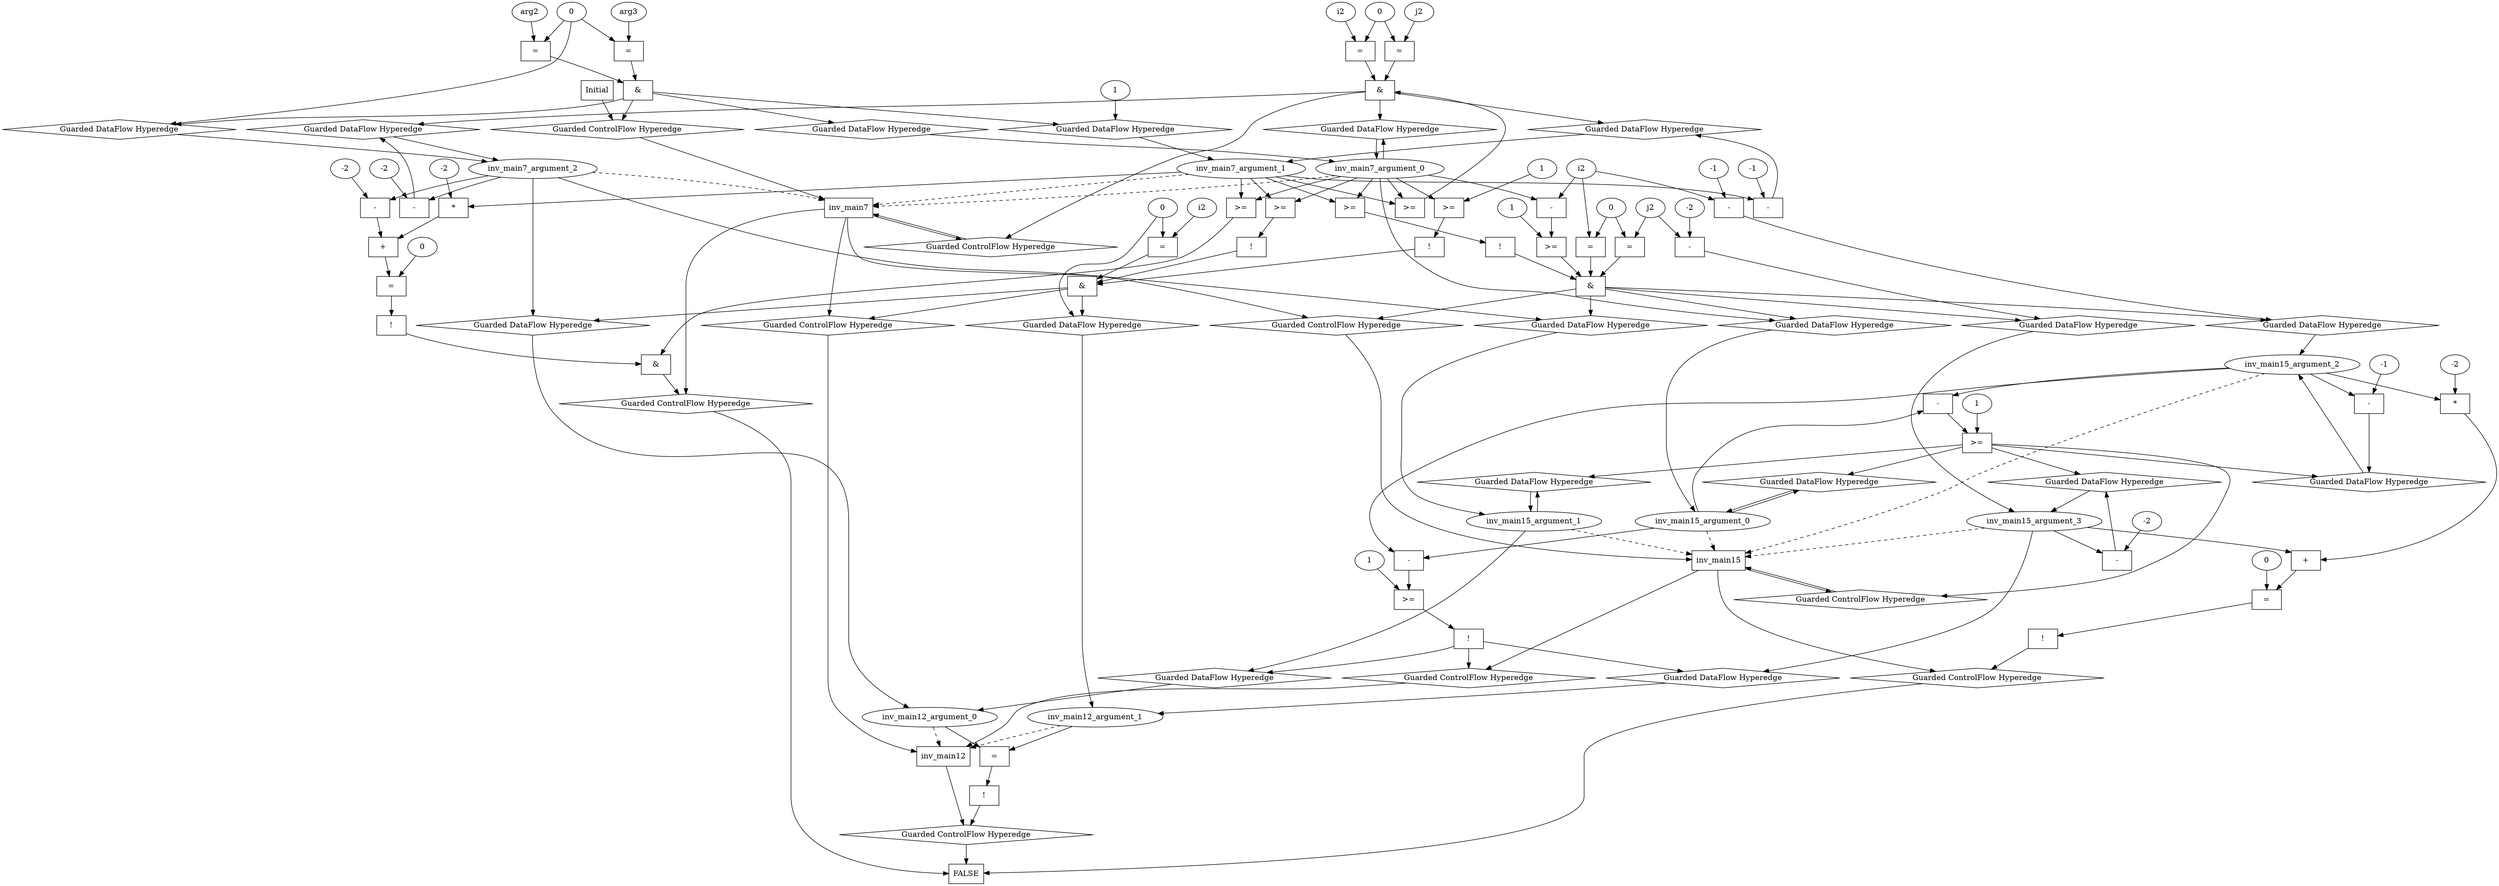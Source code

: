 digraph dag {
inv_main12 [label="inv_main12" shape="rect"];
inv_main15 [label="inv_main15" shape="rect"];
inv_main7 [label="inv_main7" shape="rect"];
FALSE [label="FALSE" shape="rect"];
Initial [label="Initial" shape="rect"];
ControlFowHyperEdge_0 [label="Guarded ControlFlow Hyperedge" shape="diamond"];
Initial -> ControlFowHyperEdge_0[label=""]
ControlFowHyperEdge_0 -> inv_main7[label=""]
ControlFowHyperEdge_1 [label="Guarded ControlFlow Hyperedge" shape="diamond"];
inv_main7 -> ControlFowHyperEdge_1[label=""]
ControlFowHyperEdge_1 -> inv_main7[label=""]
ControlFowHyperEdge_2 [label="Guarded ControlFlow Hyperedge" shape="diamond"];
inv_main7 -> ControlFowHyperEdge_2[label=""]
ControlFowHyperEdge_2 -> inv_main12[label=""]
ControlFowHyperEdge_3 [label="Guarded ControlFlow Hyperedge" shape="diamond"];
inv_main7 -> ControlFowHyperEdge_3[label=""]
ControlFowHyperEdge_3 -> inv_main15[label=""]
ControlFowHyperEdge_4 [label="Guarded ControlFlow Hyperedge" shape="diamond"];
inv_main15 -> ControlFowHyperEdge_4[label=""]
ControlFowHyperEdge_4 -> inv_main12[label=""]
ControlFowHyperEdge_5 [label="Guarded ControlFlow Hyperedge" shape="diamond"];
inv_main15 -> ControlFowHyperEdge_5[label=""]
ControlFowHyperEdge_5 -> inv_main15[label=""]
ControlFowHyperEdge_6 [label="Guarded ControlFlow Hyperedge" shape="diamond"];
inv_main7 -> ControlFowHyperEdge_6[label=""]
ControlFowHyperEdge_6 -> FALSE[label=""]
ControlFowHyperEdge_7 [label="Guarded ControlFlow Hyperedge" shape="diamond"];
inv_main15 -> ControlFowHyperEdge_7[label=""]
ControlFowHyperEdge_7 -> FALSE[label=""]
ControlFowHyperEdge_8 [label="Guarded ControlFlow Hyperedge" shape="diamond"];
inv_main12 -> ControlFowHyperEdge_8[label=""]
ControlFowHyperEdge_8 -> FALSE[label=""]
inv_main7_argument_0 [label="inv_main7_argument_0" shape="oval"];
inv_main7_argument_0 -> inv_main7[label="" style="dashed"]
inv_main7_argument_1 [label="inv_main7_argument_1" shape="oval"];
inv_main7_argument_1 -> inv_main7[label="" style="dashed"]
inv_main7_argument_2 [label="inv_main7_argument_2" shape="oval"];
inv_main7_argument_2 -> inv_main7[label="" style="dashed"]
inv_main12_argument_0 [label="inv_main12_argument_0" shape="oval"];
inv_main12_argument_0 -> inv_main12[label="" style="dashed"]
inv_main12_argument_1 [label="inv_main12_argument_1" shape="oval"];
inv_main12_argument_1 -> inv_main12[label="" style="dashed"]
inv_main15_argument_0 [label="inv_main15_argument_0" shape="oval"];
inv_main15_argument_0 -> inv_main15[label="" style="dashed"]
inv_main15_argument_1 [label="inv_main15_argument_1" shape="oval"];
inv_main15_argument_1 -> inv_main15[label="" style="dashed"]
inv_main15_argument_2 [label="inv_main15_argument_2" shape="oval"];
inv_main15_argument_2 -> inv_main15[label="" style="dashed"]
inv_main15_argument_3 [label="inv_main15_argument_3" shape="oval"];
inv_main15_argument_3 -> inv_main15[label="" style="dashed"]

xxxinv_main7___Initial_0xxx_and [label="&" shape="rect"];
xxxinv_main7___Initial_0xxxguard_0_node_0 [label="=" shape="rect"];
xxxinv_main7___Initial_0xxxguard_0_node_2 [label="arg2"];
xxxinv_main7___Initial_0xxxdataFlow1_node_0->xxxinv_main7___Initial_0xxxguard_0_node_0
xxxinv_main7___Initial_0xxxguard_0_node_2->xxxinv_main7___Initial_0xxxguard_0_node_0

xxxinv_main7___Initial_0xxxguard_0_node_0->xxxinv_main7___Initial_0xxx_and [label=""];
xxxinv_main7___Initial_0xxxguard1_node_0 [label="=" shape="rect"];
xxxinv_main7___Initial_0xxxguard1_node_2 [label="arg3"];
xxxinv_main7___Initial_0xxxdataFlow1_node_0->xxxinv_main7___Initial_0xxxguard1_node_0
xxxinv_main7___Initial_0xxxguard1_node_2->xxxinv_main7___Initial_0xxxguard1_node_0

xxxinv_main7___Initial_0xxxguard1_node_0->xxxinv_main7___Initial_0xxx_and [label=""];
xxxinv_main7___Initial_0xxx_and->ControlFowHyperEdge_0 [label=""];
xxxinv_main7___Initial_0xxxdataFlow_0_node_0 [label="1"];

xxxinv_main7___Initial_0xxxdataFlow_0_node_0->DataFowHyperEdge_0_inv_main7_argument_1 [label=""];
xxxinv_main7___Initial_0xxxdataFlow1_node_0 [label="0"];

xxxinv_main7___Initial_0xxxdataFlow1_node_0->DataFowHyperEdge_0_inv_main7_argument_2 [label=""];
xxxinv_main7___inv_main7_1xxx_and [label="&" shape="rect"];
xxxinv_main7___inv_main7_1xxxguard_0_node_0 [label=">=" shape="rect"];
inv_main7_argument_0->xxxinv_main7___inv_main7_1xxxguard_0_node_0
inv_main7_argument_1->xxxinv_main7___inv_main7_1xxxguard_0_node_0

xxxinv_main7___inv_main7_1xxxguard_0_node_0->xxxinv_main7___inv_main7_1xxx_and [label=""];
xxxinv_main7___inv_main7_1xxxguard1_node_0 [label="=" shape="rect"];
xxxinv_main7___inv_main7_1xxxguard1_node_1 [label="i2"];
xxxinv_main7___inv_main7_1xxxguard1_node_2 [label="0"];
xxxinv_main7___inv_main7_1xxxguard1_node_1->xxxinv_main7___inv_main7_1xxxguard1_node_0
xxxinv_main7___inv_main7_1xxxguard1_node_2->xxxinv_main7___inv_main7_1xxxguard1_node_0

xxxinv_main7___inv_main7_1xxxguard1_node_0->xxxinv_main7___inv_main7_1xxx_and [label=""];
xxxinv_main7___inv_main7_1xxxguard2_node_0 [label="=" shape="rect"];
xxxinv_main7___inv_main7_1xxxguard2_node_1 [label="j2"];
xxxinv_main7___inv_main7_1xxxguard2_node_1->xxxinv_main7___inv_main7_1xxxguard2_node_0
xxxinv_main7___inv_main7_1xxxguard1_node_2->xxxinv_main7___inv_main7_1xxxguard2_node_0

xxxinv_main7___inv_main7_1xxxguard2_node_0->xxxinv_main7___inv_main7_1xxx_and [label=""];
xxxinv_main7___inv_main7_1xxx_and->ControlFowHyperEdge_1 [label=""];
xxxinv_main7___inv_main7_1xxxdataFlow_0_node_0 [label="-" shape="rect"];
xxxinv_main7___inv_main7_1xxxdataFlow_0_node_2 [label="-1"];
inv_main7_argument_1->xxxinv_main7___inv_main7_1xxxdataFlow_0_node_0
xxxinv_main7___inv_main7_1xxxdataFlow_0_node_2->xxxinv_main7___inv_main7_1xxxdataFlow_0_node_0

xxxinv_main7___inv_main7_1xxxdataFlow_0_node_0->DataFowHyperEdge_1_inv_main7_argument_1 [label=""];
xxxinv_main7___inv_main7_1xxxdataFlow1_node_0 [label="-" shape="rect"];
xxxinv_main7___inv_main7_1xxxdataFlow1_node_2 [label="-2"];
inv_main7_argument_2->xxxinv_main7___inv_main7_1xxxdataFlow1_node_0
xxxinv_main7___inv_main7_1xxxdataFlow1_node_2->xxxinv_main7___inv_main7_1xxxdataFlow1_node_0

xxxinv_main7___inv_main7_1xxxdataFlow1_node_0->DataFowHyperEdge_1_inv_main7_argument_2 [label=""];
xxxinv_main12___inv_main7_2xxx_and [label="&" shape="rect"];
xxxinv_main12___inv_main7_2xxxguard_0_node_0 [label="!" shape="rect"];
xxxinv_main12___inv_main7_2xxxguard_0_node_1 [label=">=" shape="rect"];
xxxinv_main12___inv_main7_2xxxguard_0_node_3 [label="1"];
xxxinv_main12___inv_main7_2xxxguard_0_node_1->xxxinv_main12___inv_main7_2xxxguard_0_node_0
inv_main7_argument_0->xxxinv_main12___inv_main7_2xxxguard_0_node_1
xxxinv_main12___inv_main7_2xxxguard_0_node_3->xxxinv_main12___inv_main7_2xxxguard_0_node_1

xxxinv_main12___inv_main7_2xxxguard_0_node_0->xxxinv_main12___inv_main7_2xxx_and [label=""];
xxxinv_main12___inv_main7_2xxxguard1_node_0 [label="!" shape="rect"];
xxxinv_main12___inv_main7_2xxxguard1_node_1 [label=">=" shape="rect"];
xxxinv_main12___inv_main7_2xxxguard1_node_1->xxxinv_main12___inv_main7_2xxxguard1_node_0
inv_main7_argument_0->xxxinv_main12___inv_main7_2xxxguard1_node_1
inv_main7_argument_1->xxxinv_main12___inv_main7_2xxxguard1_node_1

xxxinv_main12___inv_main7_2xxxguard1_node_0->xxxinv_main12___inv_main7_2xxx_and [label=""];
xxxinv_main12___inv_main7_2xxxguard2_node_0 [label="=" shape="rect"];
xxxinv_main12___inv_main7_2xxxguard2_node_1 [label="i2"];
xxxinv_main12___inv_main7_2xxxguard2_node_1->xxxinv_main12___inv_main7_2xxxguard2_node_0
xxxinv_main12___inv_main7_2xxxdataFlow_0_node_0->xxxinv_main12___inv_main7_2xxxguard2_node_0

xxxinv_main12___inv_main7_2xxxguard2_node_0->xxxinv_main12___inv_main7_2xxx_and [label=""];
xxxinv_main12___inv_main7_2xxx_and->ControlFowHyperEdge_2 [label=""];
xxxinv_main12___inv_main7_2xxxdataFlow_0_node_0 [label="0"];

xxxinv_main12___inv_main7_2xxxdataFlow_0_node_0->DataFowHyperEdge_2_inv_main12_argument_1 [label=""];
xxxinv_main15___inv_main7_3xxx_and [label="&" shape="rect"];
xxxinv_main15___inv_main7_3xxxguard_0_node_0 [label=">=" shape="rect"];
xxxinv_main15___inv_main7_3xxxguard_0_node_1 [label="-" shape="rect"];
xxxinv_main15___inv_main7_3xxxguard_0_node_4 [label="1"];
xxxinv_main15___inv_main7_3xxxguard_0_node_1->xxxinv_main15___inv_main7_3xxxguard_0_node_0
xxxinv_main15___inv_main7_3xxxguard_0_node_4->xxxinv_main15___inv_main7_3xxxguard_0_node_0
inv_main7_argument_0->xxxinv_main15___inv_main7_3xxxguard_0_node_1
xxxinv_main15___inv_main7_3xxxdataFlow_0_node_1->xxxinv_main15___inv_main7_3xxxguard_0_node_1

xxxinv_main15___inv_main7_3xxxguard_0_node_0->xxxinv_main15___inv_main7_3xxx_and [label=""];
xxxinv_main15___inv_main7_3xxxguard1_node_0 [label="!" shape="rect"];
xxxinv_main15___inv_main7_3xxxguard1_node_1 [label=">=" shape="rect"];
xxxinv_main15___inv_main7_3xxxguard1_node_1->xxxinv_main15___inv_main7_3xxxguard1_node_0
inv_main7_argument_0->xxxinv_main15___inv_main7_3xxxguard1_node_1
inv_main7_argument_1->xxxinv_main15___inv_main7_3xxxguard1_node_1

xxxinv_main15___inv_main7_3xxxguard1_node_0->xxxinv_main15___inv_main7_3xxx_and [label=""];
xxxinv_main15___inv_main7_3xxxguard2_node_0 [label="=" shape="rect"];
xxxinv_main15___inv_main7_3xxxguard2_node_2 [label="0"];
xxxinv_main15___inv_main7_3xxxdataFlow_0_node_1->xxxinv_main15___inv_main7_3xxxguard2_node_0
xxxinv_main15___inv_main7_3xxxguard2_node_2->xxxinv_main15___inv_main7_3xxxguard2_node_0

xxxinv_main15___inv_main7_3xxxguard2_node_0->xxxinv_main15___inv_main7_3xxx_and [label=""];
xxxinv_main15___inv_main7_3xxxguard3_node_0 [label="=" shape="rect"];
xxxinv_main15___inv_main7_3xxxdataFlow1_node_1->xxxinv_main15___inv_main7_3xxxguard3_node_0
xxxinv_main15___inv_main7_3xxxguard2_node_2->xxxinv_main15___inv_main7_3xxxguard3_node_0

xxxinv_main15___inv_main7_3xxxguard3_node_0->xxxinv_main15___inv_main7_3xxx_and [label=""];
xxxinv_main15___inv_main7_3xxx_and->ControlFowHyperEdge_3 [label=""];
xxxinv_main15___inv_main7_3xxxdataFlow_0_node_0 [label="-" shape="rect"];
xxxinv_main15___inv_main7_3xxxdataFlow_0_node_1 [label="i2"];
xxxinv_main15___inv_main7_3xxxdataFlow_0_node_2 [label="-1"];
xxxinv_main15___inv_main7_3xxxdataFlow_0_node_1->xxxinv_main15___inv_main7_3xxxdataFlow_0_node_0
xxxinv_main15___inv_main7_3xxxdataFlow_0_node_2->xxxinv_main15___inv_main7_3xxxdataFlow_0_node_0

xxxinv_main15___inv_main7_3xxxdataFlow_0_node_0->DataFowHyperEdge_3_inv_main15_argument_2 [label=""];
xxxinv_main15___inv_main7_3xxxdataFlow1_node_0 [label="-" shape="rect"];
xxxinv_main15___inv_main7_3xxxdataFlow1_node_1 [label="j2"];
xxxinv_main15___inv_main7_3xxxdataFlow1_node_2 [label="-2"];
xxxinv_main15___inv_main7_3xxxdataFlow1_node_1->xxxinv_main15___inv_main7_3xxxdataFlow1_node_0
xxxinv_main15___inv_main7_3xxxdataFlow1_node_2->xxxinv_main15___inv_main7_3xxxdataFlow1_node_0

xxxinv_main15___inv_main7_3xxxdataFlow1_node_0->DataFowHyperEdge_3_inv_main15_argument_3 [label=""];
xxxinv_main12___inv_main15_4xxxguard_0_node_0 [label="!" shape="rect"];
xxxinv_main12___inv_main15_4xxxguard_0_node_1 [label=">=" shape="rect"];
xxxinv_main12___inv_main15_4xxxguard_0_node_2 [label="-" shape="rect"];
xxxinv_main12___inv_main15_4xxxguard_0_node_5 [label="1"];
xxxinv_main12___inv_main15_4xxxguard_0_node_1->xxxinv_main12___inv_main15_4xxxguard_0_node_0
xxxinv_main12___inv_main15_4xxxguard_0_node_2->xxxinv_main12___inv_main15_4xxxguard_0_node_1
xxxinv_main12___inv_main15_4xxxguard_0_node_5->xxxinv_main12___inv_main15_4xxxguard_0_node_1
inv_main15_argument_0->xxxinv_main12___inv_main15_4xxxguard_0_node_2
inv_main15_argument_2->xxxinv_main12___inv_main15_4xxxguard_0_node_2

xxxinv_main12___inv_main15_4xxxguard_0_node_0->ControlFowHyperEdge_4 [label=""];
xxxinv_main15___inv_main15_5xxxguard_0_node_0 [label=">=" shape="rect"];
xxxinv_main15___inv_main15_5xxxguard_0_node_1 [label="-" shape="rect"];
xxxinv_main15___inv_main15_5xxxguard_0_node_4 [label="1"];
xxxinv_main15___inv_main15_5xxxguard_0_node_1->xxxinv_main15___inv_main15_5xxxguard_0_node_0
xxxinv_main15___inv_main15_5xxxguard_0_node_4->xxxinv_main15___inv_main15_5xxxguard_0_node_0
inv_main15_argument_0->xxxinv_main15___inv_main15_5xxxguard_0_node_1
inv_main15_argument_2->xxxinv_main15___inv_main15_5xxxguard_0_node_1

xxxinv_main15___inv_main15_5xxxguard_0_node_0->ControlFowHyperEdge_5 [label=""];
xxxinv_main15___inv_main15_5xxxdataFlow_0_node_0 [label="-" shape="rect"];
xxxinv_main15___inv_main15_5xxxdataFlow_0_node_2 [label="-1"];
inv_main15_argument_2->xxxinv_main15___inv_main15_5xxxdataFlow_0_node_0
xxxinv_main15___inv_main15_5xxxdataFlow_0_node_2->xxxinv_main15___inv_main15_5xxxdataFlow_0_node_0

xxxinv_main15___inv_main15_5xxxdataFlow_0_node_0->DataFowHyperEdge_5_inv_main15_argument_2 [label=""];
xxxinv_main15___inv_main15_5xxxdataFlow1_node_0 [label="-" shape="rect"];
xxxinv_main15___inv_main15_5xxxdataFlow1_node_2 [label="-2"];
inv_main15_argument_3->xxxinv_main15___inv_main15_5xxxdataFlow1_node_0
xxxinv_main15___inv_main15_5xxxdataFlow1_node_2->xxxinv_main15___inv_main15_5xxxdataFlow1_node_0

xxxinv_main15___inv_main15_5xxxdataFlow1_node_0->DataFowHyperEdge_5_inv_main15_argument_3 [label=""];
xxxFALSE___inv_main7_6xxx_and [label="&" shape="rect"];
xxxFALSE___inv_main7_6xxxguard_0_node_0 [label="!" shape="rect"];
xxxFALSE___inv_main7_6xxxguard_0_node_1 [label="=" shape="rect"];
xxxFALSE___inv_main7_6xxxguard_0_node_2 [label="+" shape="rect"];
xxxFALSE___inv_main7_6xxxguard_0_node_3 [label="-" shape="rect"];
xxxFALSE___inv_main7_6xxxguard_0_node_5 [label="-2"];
xxxFALSE___inv_main7_6xxxguard_0_node_6 [label="*" shape="rect"];
xxxFALSE___inv_main7_6xxxguard_0_node_7 [label="-2"];
xxxFALSE___inv_main7_6xxxguard_0_node_9 [label="0"];
xxxFALSE___inv_main7_6xxxguard_0_node_1->xxxFALSE___inv_main7_6xxxguard_0_node_0
xxxFALSE___inv_main7_6xxxguard_0_node_2->xxxFALSE___inv_main7_6xxxguard_0_node_1
xxxFALSE___inv_main7_6xxxguard_0_node_9->xxxFALSE___inv_main7_6xxxguard_0_node_1
xxxFALSE___inv_main7_6xxxguard_0_node_3->xxxFALSE___inv_main7_6xxxguard_0_node_2
xxxFALSE___inv_main7_6xxxguard_0_node_6->xxxFALSE___inv_main7_6xxxguard_0_node_2
inv_main7_argument_2->xxxFALSE___inv_main7_6xxxguard_0_node_3
xxxFALSE___inv_main7_6xxxguard_0_node_5->xxxFALSE___inv_main7_6xxxguard_0_node_3
inv_main7_argument_1->xxxFALSE___inv_main7_6xxxguard_0_node_6
xxxFALSE___inv_main7_6xxxguard_0_node_7->xxxFALSE___inv_main7_6xxxguard_0_node_6

xxxFALSE___inv_main7_6xxxguard_0_node_0->xxxFALSE___inv_main7_6xxx_and [label=""];
xxxFALSE___inv_main7_6xxxguard1_node_0 [label=">=" shape="rect"];
inv_main7_argument_0->xxxFALSE___inv_main7_6xxxguard1_node_0
inv_main7_argument_1->xxxFALSE___inv_main7_6xxxguard1_node_0

xxxFALSE___inv_main7_6xxxguard1_node_0->xxxFALSE___inv_main7_6xxx_and [label=""];
xxxFALSE___inv_main7_6xxx_and->ControlFowHyperEdge_6 [label=""];
xxxFALSE___inv_main15_7xxxguard_0_node_0 [label="!" shape="rect"];
xxxFALSE___inv_main15_7xxxguard_0_node_1 [label="=" shape="rect"];
xxxFALSE___inv_main15_7xxxguard_0_node_2 [label="+" shape="rect"];
xxxFALSE___inv_main15_7xxxguard_0_node_4 [label="*" shape="rect"];
xxxFALSE___inv_main15_7xxxguard_0_node_5 [label="-2"];
xxxFALSE___inv_main15_7xxxguard_0_node_7 [label="0"];
xxxFALSE___inv_main15_7xxxguard_0_node_1->xxxFALSE___inv_main15_7xxxguard_0_node_0
xxxFALSE___inv_main15_7xxxguard_0_node_2->xxxFALSE___inv_main15_7xxxguard_0_node_1
xxxFALSE___inv_main15_7xxxguard_0_node_7->xxxFALSE___inv_main15_7xxxguard_0_node_1
inv_main15_argument_3->xxxFALSE___inv_main15_7xxxguard_0_node_2
xxxFALSE___inv_main15_7xxxguard_0_node_4->xxxFALSE___inv_main15_7xxxguard_0_node_2
inv_main15_argument_2->xxxFALSE___inv_main15_7xxxguard_0_node_4
xxxFALSE___inv_main15_7xxxguard_0_node_5->xxxFALSE___inv_main15_7xxxguard_0_node_4

xxxFALSE___inv_main15_7xxxguard_0_node_0->ControlFowHyperEdge_7 [label=""];
xxxFALSE___inv_main12_8xxxguard_0_node_0 [label="!" shape="rect"];
xxxFALSE___inv_main12_8xxxguard_0_node_1 [label="=" shape="rect"];
xxxFALSE___inv_main12_8xxxguard_0_node_1->xxxFALSE___inv_main12_8xxxguard_0_node_0
inv_main12_argument_0->xxxFALSE___inv_main12_8xxxguard_0_node_1
inv_main12_argument_1->xxxFALSE___inv_main12_8xxxguard_0_node_1

xxxFALSE___inv_main12_8xxxguard_0_node_0->ControlFowHyperEdge_8 [label=""];
DataFowHyperEdge_0_inv_main7_argument_0 [label="Guarded DataFlow Hyperedge" shape="diamond"];
DataFowHyperEdge_0_inv_main7_argument_0 -> inv_main7_argument_0[label=""]
xxxinv_main7___Initial_0xxx_and -> DataFowHyperEdge_0_inv_main7_argument_0[label=""]
DataFowHyperEdge_0_inv_main7_argument_1 [label="Guarded DataFlow Hyperedge" shape="diamond"];
DataFowHyperEdge_0_inv_main7_argument_1 -> inv_main7_argument_1[label=""]
xxxinv_main7___Initial_0xxx_and -> DataFowHyperEdge_0_inv_main7_argument_1[label=""]
DataFowHyperEdge_0_inv_main7_argument_2 [label="Guarded DataFlow Hyperedge" shape="diamond"];
DataFowHyperEdge_0_inv_main7_argument_2 -> inv_main7_argument_2[label=""]
xxxinv_main7___Initial_0xxx_and -> DataFowHyperEdge_0_inv_main7_argument_2[label=""]
DataFowHyperEdge_1_inv_main7_argument_0 [label="Guarded DataFlow Hyperedge" shape="diamond"];
DataFowHyperEdge_1_inv_main7_argument_0 -> inv_main7_argument_0[label=""]
xxxinv_main7___inv_main7_1xxx_and -> DataFowHyperEdge_1_inv_main7_argument_0[label=""]
DataFowHyperEdge_1_inv_main7_argument_1 [label="Guarded DataFlow Hyperedge" shape="diamond"];
DataFowHyperEdge_1_inv_main7_argument_1 -> inv_main7_argument_1[label=""]
xxxinv_main7___inv_main7_1xxx_and -> DataFowHyperEdge_1_inv_main7_argument_1[label=""]
DataFowHyperEdge_1_inv_main7_argument_2 [label="Guarded DataFlow Hyperedge" shape="diamond"];
DataFowHyperEdge_1_inv_main7_argument_2 -> inv_main7_argument_2[label=""]
xxxinv_main7___inv_main7_1xxx_and -> DataFowHyperEdge_1_inv_main7_argument_2[label=""]
DataFowHyperEdge_2_inv_main12_argument_0 [label="Guarded DataFlow Hyperedge" shape="diamond"];
DataFowHyperEdge_2_inv_main12_argument_0 -> inv_main12_argument_0[label=""]
xxxinv_main12___inv_main7_2xxx_and -> DataFowHyperEdge_2_inv_main12_argument_0[label=""]
DataFowHyperEdge_2_inv_main12_argument_1 [label="Guarded DataFlow Hyperedge" shape="diamond"];
DataFowHyperEdge_2_inv_main12_argument_1 -> inv_main12_argument_1[label=""]
xxxinv_main12___inv_main7_2xxx_and -> DataFowHyperEdge_2_inv_main12_argument_1[label=""]
DataFowHyperEdge_3_inv_main15_argument_0 [label="Guarded DataFlow Hyperedge" shape="diamond"];
DataFowHyperEdge_3_inv_main15_argument_0 -> inv_main15_argument_0[label=""]
xxxinv_main15___inv_main7_3xxx_and -> DataFowHyperEdge_3_inv_main15_argument_0[label=""]
DataFowHyperEdge_3_inv_main15_argument_1 [label="Guarded DataFlow Hyperedge" shape="diamond"];
DataFowHyperEdge_3_inv_main15_argument_1 -> inv_main15_argument_1[label=""]
xxxinv_main15___inv_main7_3xxx_and -> DataFowHyperEdge_3_inv_main15_argument_1[label=""]
DataFowHyperEdge_3_inv_main15_argument_2 [label="Guarded DataFlow Hyperedge" shape="diamond"];
DataFowHyperEdge_3_inv_main15_argument_2 -> inv_main15_argument_2[label=""]
xxxinv_main15___inv_main7_3xxx_and -> DataFowHyperEdge_3_inv_main15_argument_2[label=""]
DataFowHyperEdge_3_inv_main15_argument_3 [label="Guarded DataFlow Hyperedge" shape="diamond"];
DataFowHyperEdge_3_inv_main15_argument_3 -> inv_main15_argument_3[label=""]
xxxinv_main15___inv_main7_3xxx_and -> DataFowHyperEdge_3_inv_main15_argument_3[label=""]
DataFowHyperEdge_4_inv_main12_argument_0 [label="Guarded DataFlow Hyperedge" shape="diamond"];
DataFowHyperEdge_4_inv_main12_argument_0 -> inv_main12_argument_0[label=""]
xxxinv_main12___inv_main15_4xxxguard_0_node_0 -> DataFowHyperEdge_4_inv_main12_argument_0[label=""]
DataFowHyperEdge_4_inv_main12_argument_1 [label="Guarded DataFlow Hyperedge" shape="diamond"];
DataFowHyperEdge_4_inv_main12_argument_1 -> inv_main12_argument_1[label=""]
xxxinv_main12___inv_main15_4xxxguard_0_node_0 -> DataFowHyperEdge_4_inv_main12_argument_1[label=""]
DataFowHyperEdge_5_inv_main15_argument_0 [label="Guarded DataFlow Hyperedge" shape="diamond"];
DataFowHyperEdge_5_inv_main15_argument_0 -> inv_main15_argument_0[label=""]
xxxinv_main15___inv_main15_5xxxguard_0_node_0 -> DataFowHyperEdge_5_inv_main15_argument_0[label=""]
DataFowHyperEdge_5_inv_main15_argument_1 [label="Guarded DataFlow Hyperedge" shape="diamond"];
DataFowHyperEdge_5_inv_main15_argument_1 -> inv_main15_argument_1[label=""]
xxxinv_main15___inv_main15_5xxxguard_0_node_0 -> DataFowHyperEdge_5_inv_main15_argument_1[label=""]
DataFowHyperEdge_5_inv_main15_argument_2 [label="Guarded DataFlow Hyperedge" shape="diamond"];
DataFowHyperEdge_5_inv_main15_argument_2 -> inv_main15_argument_2[label=""]
xxxinv_main15___inv_main15_5xxxguard_0_node_0 -> DataFowHyperEdge_5_inv_main15_argument_2[label=""]
DataFowHyperEdge_5_inv_main15_argument_3 [label="Guarded DataFlow Hyperedge" shape="diamond"];
DataFowHyperEdge_5_inv_main15_argument_3 -> inv_main15_argument_3[label=""]
xxxinv_main15___inv_main15_5xxxguard_0_node_0 -> DataFowHyperEdge_5_inv_main15_argument_3[label=""]
inv_main7_argument_0 -> DataFowHyperEdge_1_inv_main7_argument_0[label=""]
inv_main7_argument_2 -> DataFowHyperEdge_2_inv_main12_argument_0[label=""]
inv_main7_argument_0 -> DataFowHyperEdge_3_inv_main15_argument_0[label=""]
inv_main7_argument_2 -> DataFowHyperEdge_3_inv_main15_argument_1[label=""]
inv_main15_argument_1 -> DataFowHyperEdge_4_inv_main12_argument_0[label=""]
inv_main15_argument_3 -> DataFowHyperEdge_4_inv_main12_argument_1[label=""]
inv_main15_argument_0 -> DataFowHyperEdge_5_inv_main15_argument_0[label=""]
inv_main15_argument_1 -> DataFowHyperEdge_5_inv_main15_argument_1[label=""]
}
